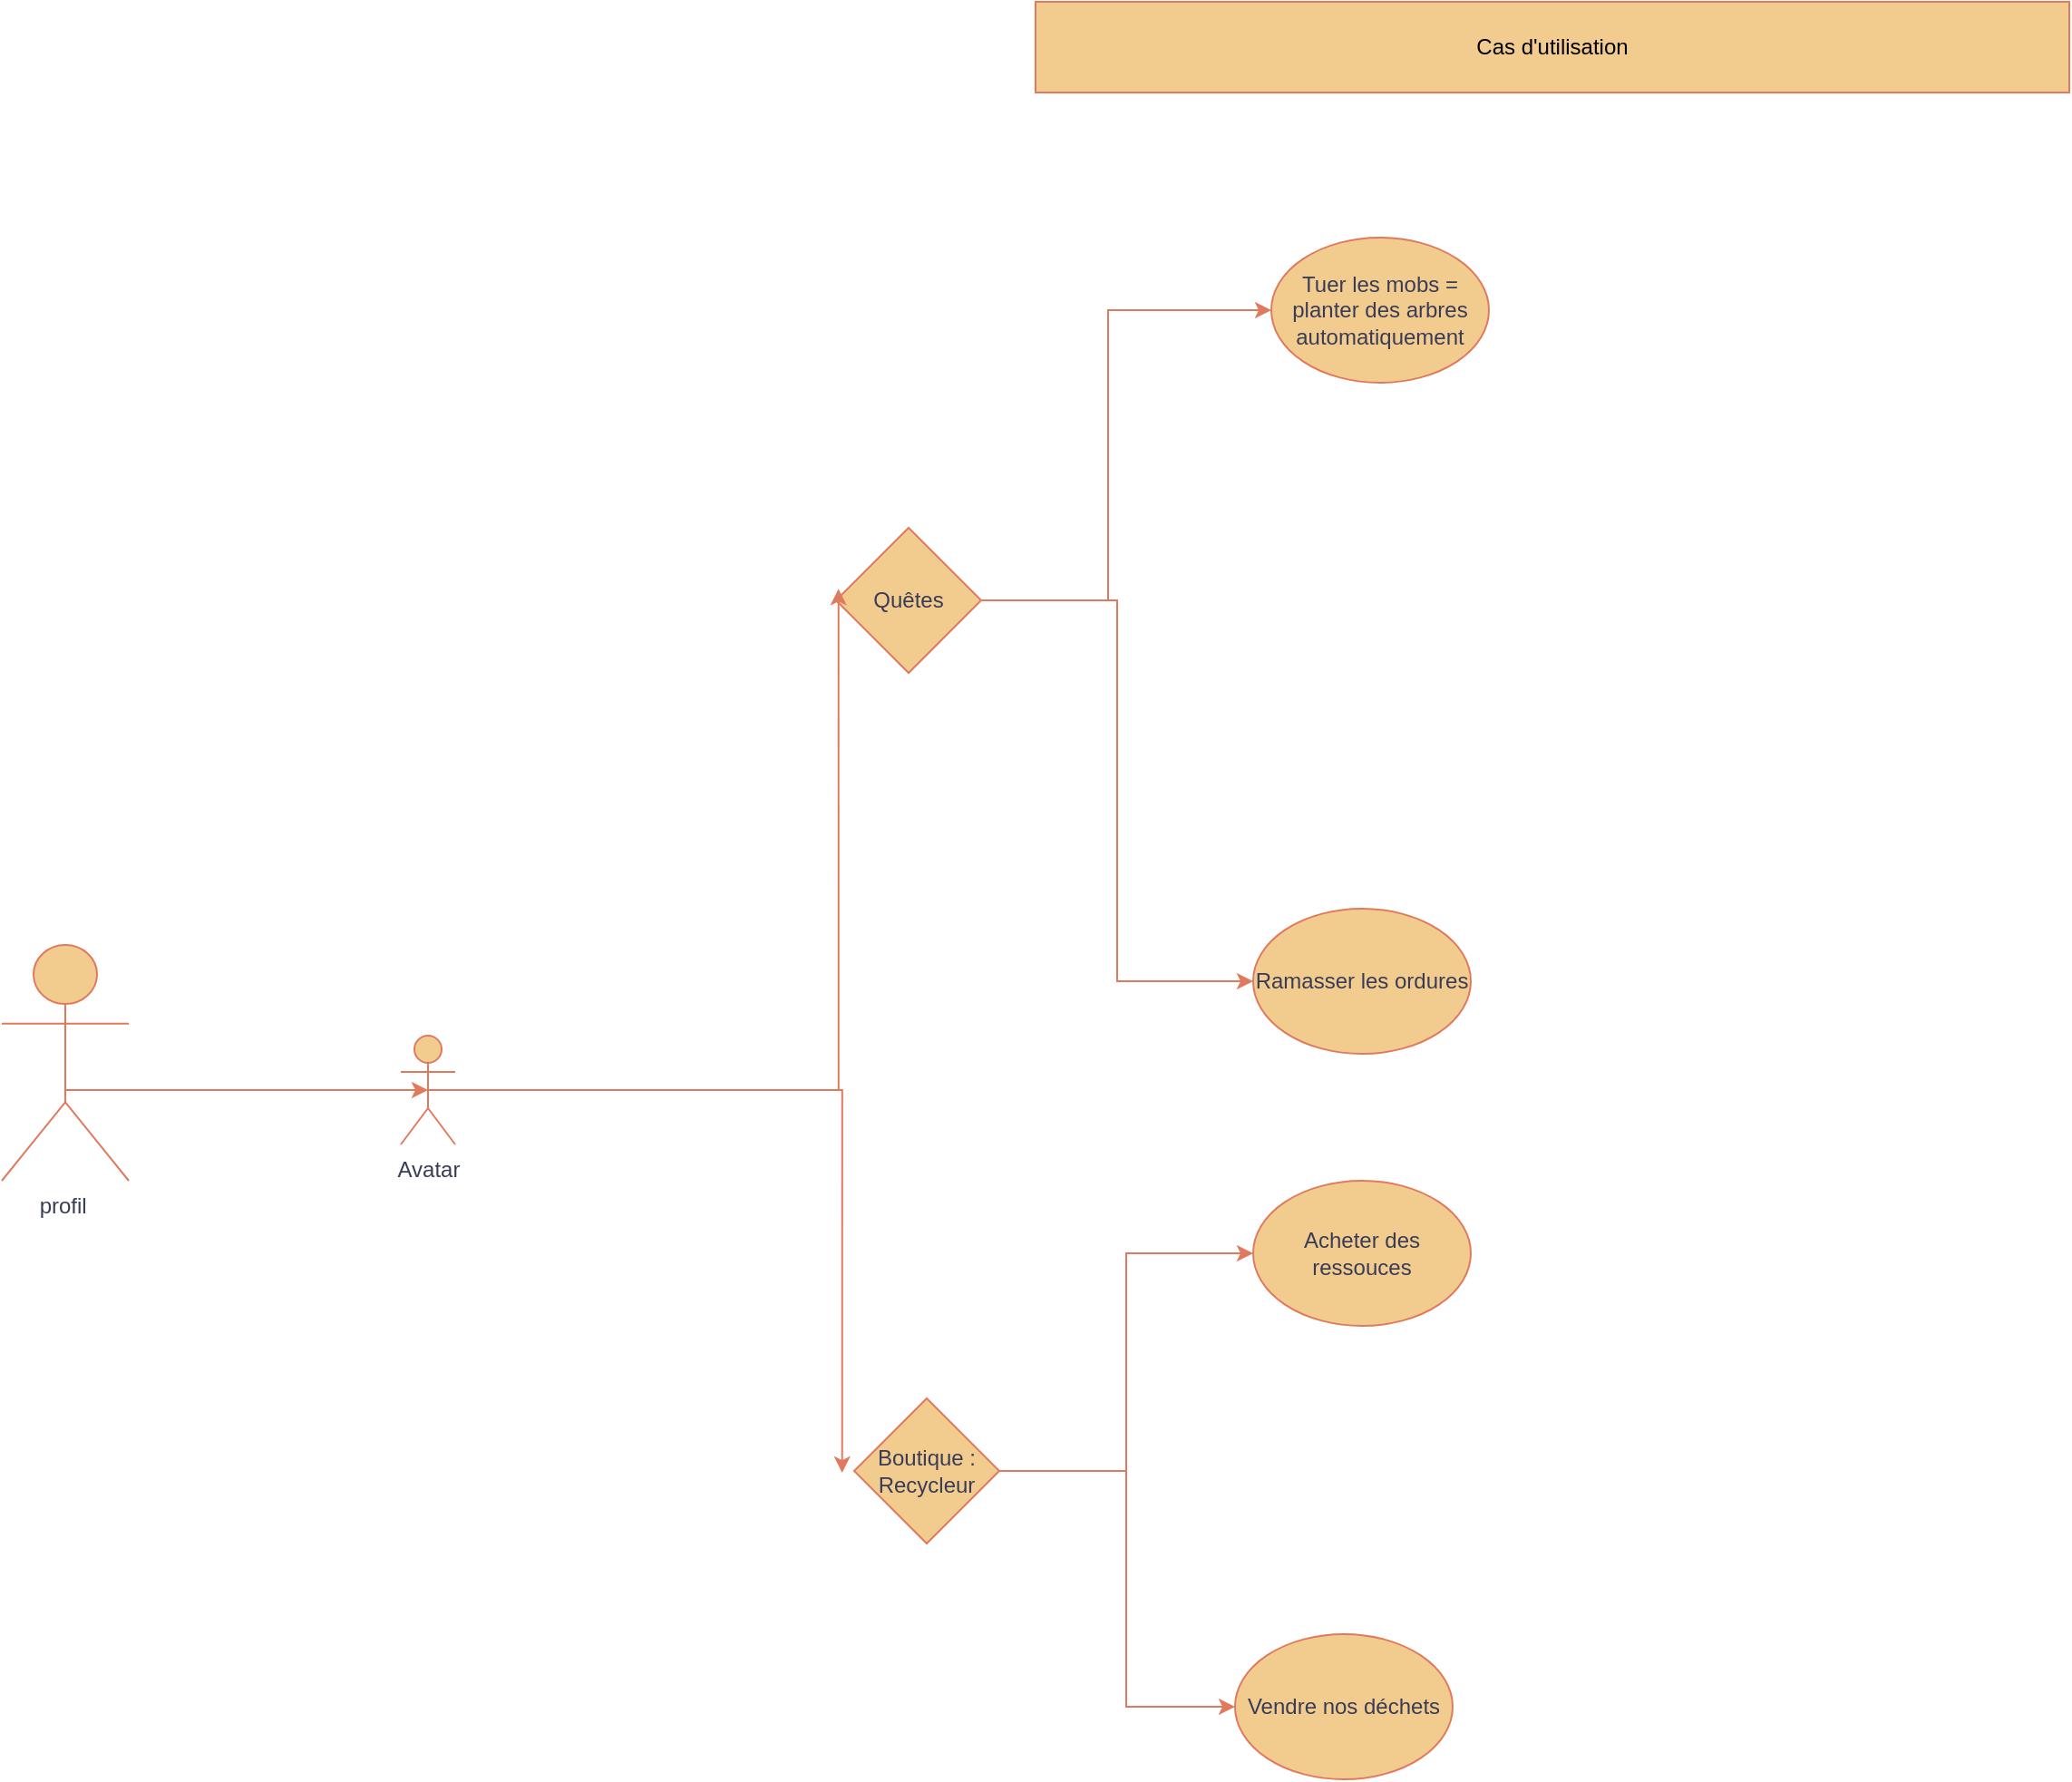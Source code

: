 <mxfile version="23.1.5" type="device">
  <diagram name="Page-1" id="zFqXtLuQ7Tt0EnDMxzap">
    <mxGraphModel dx="3854" dy="2573" grid="1" gridSize="10" guides="1" tooltips="1" connect="1" arrows="1" fold="1" page="1" pageScale="1" pageWidth="827" pageHeight="1169" math="0" shadow="0">
      <root>
        <mxCell id="0" />
        <mxCell id="1" parent="0" />
        <mxCell id="3gQm6MYvY7M0Ljeduy9k-3" value="Cas d&#39;utilisation" style="html=1;whiteSpace=wrap;strokeColor=#E07A5F;fillColor=#F2CC8F;" vertex="1" parent="1">
          <mxGeometry x="-270" y="-50" width="570" height="50" as="geometry" />
        </mxCell>
        <mxCell id="3gQm6MYvY7M0Ljeduy9k-40" style="edgeStyle=orthogonalEdgeStyle;rounded=0;orthogonalLoop=1;jettySize=auto;html=1;exitX=1;exitY=0.5;exitDx=0;exitDy=0;entryX=0;entryY=0.5;entryDx=0;entryDy=0;strokeColor=#E07A5F;fontColor=#393C56;fillColor=#F2CC8F;" edge="1" parent="1" source="3gQm6MYvY7M0Ljeduy9k-6" target="3gQm6MYvY7M0Ljeduy9k-31">
          <mxGeometry relative="1" as="geometry" />
        </mxCell>
        <mxCell id="3gQm6MYvY7M0Ljeduy9k-41" style="edgeStyle=orthogonalEdgeStyle;rounded=0;orthogonalLoop=1;jettySize=auto;html=1;exitX=1;exitY=0.5;exitDx=0;exitDy=0;entryX=0;entryY=0.5;entryDx=0;entryDy=0;strokeColor=#E07A5F;fontColor=#393C56;fillColor=#F2CC8F;" edge="1" parent="1" source="3gQm6MYvY7M0Ljeduy9k-6" target="3gQm6MYvY7M0Ljeduy9k-32">
          <mxGeometry relative="1" as="geometry">
            <Array as="points">
              <mxPoint x="-220" y="760" />
              <mxPoint x="-220" y="890" />
            </Array>
          </mxGeometry>
        </mxCell>
        <mxCell id="3gQm6MYvY7M0Ljeduy9k-6" value="Boutique : Recycleur" style="rhombus;whiteSpace=wrap;html=1;strokeColor=#E07A5F;fontColor=#393C56;fillColor=#F2CC8F;direction=east;rotation=0;" vertex="1" parent="1">
          <mxGeometry x="-370" y="720" width="80" height="80" as="geometry" />
        </mxCell>
        <mxCell id="3gQm6MYvY7M0Ljeduy9k-24" style="edgeStyle=orthogonalEdgeStyle;rounded=0;orthogonalLoop=1;jettySize=auto;html=1;exitX=1;exitY=0.5;exitDx=0;exitDy=0;entryX=0;entryY=0.5;entryDx=0;entryDy=0;strokeColor=#E07A5F;fontColor=#393C56;fillColor=#F2CC8F;" edge="1" parent="1" source="3gQm6MYvY7M0Ljeduy9k-7" target="3gQm6MYvY7M0Ljeduy9k-20">
          <mxGeometry relative="1" as="geometry">
            <Array as="points">
              <mxPoint x="-225" y="280" />
              <mxPoint x="-225" y="490" />
            </Array>
          </mxGeometry>
        </mxCell>
        <mxCell id="3gQm6MYvY7M0Ljeduy9k-36" style="edgeStyle=orthogonalEdgeStyle;rounded=0;orthogonalLoop=1;jettySize=auto;html=1;exitX=1;exitY=0.5;exitDx=0;exitDy=0;entryX=0;entryY=0.5;entryDx=0;entryDy=0;strokeColor=#E07A5F;fontColor=#393C56;fillColor=#F2CC8F;" edge="1" parent="1" source="3gQm6MYvY7M0Ljeduy9k-7" target="3gQm6MYvY7M0Ljeduy9k-19">
          <mxGeometry relative="1" as="geometry">
            <Array as="points">
              <mxPoint x="-230" y="280" />
              <mxPoint x="-230" y="120" />
            </Array>
          </mxGeometry>
        </mxCell>
        <mxCell id="3gQm6MYvY7M0Ljeduy9k-7" value="Quêtes" style="rhombus;whiteSpace=wrap;html=1;strokeColor=#E07A5F;fontColor=#393C56;fillColor=#F2CC8F;" vertex="1" parent="1">
          <mxGeometry x="-380" y="240" width="80" height="80" as="geometry" />
        </mxCell>
        <mxCell id="3gQm6MYvY7M0Ljeduy9k-13" value="profil&amp;nbsp;" style="shape=umlActor;verticalLabelPosition=bottom;verticalAlign=top;html=1;outlineConnect=0;strokeColor=#E07A5F;fontColor=#393C56;fillColor=#F2CC8F;direction=east;" vertex="1" parent="1">
          <mxGeometry x="-840" y="470" width="70" height="130" as="geometry" />
        </mxCell>
        <mxCell id="3gQm6MYvY7M0Ljeduy9k-16" value="Avatar" style="shape=umlActor;verticalLabelPosition=bottom;verticalAlign=top;html=1;outlineConnect=0;strokeColor=#E07A5F;fontColor=#393C56;fillColor=#F2CC8F;" vertex="1" parent="1">
          <mxGeometry x="-620" y="520" width="30" height="60" as="geometry" />
        </mxCell>
        <mxCell id="3gQm6MYvY7M0Ljeduy9k-19" value="Tuer les mobs = planter des arbres automatiquement" style="ellipse;whiteSpace=wrap;html=1;strokeColor=#E07A5F;fontColor=#393C56;fillColor=#F2CC8F;" vertex="1" parent="1">
          <mxGeometry x="-140" y="80" width="120" height="80" as="geometry" />
        </mxCell>
        <mxCell id="3gQm6MYvY7M0Ljeduy9k-20" value="Ramasser les ordures" style="ellipse;whiteSpace=wrap;html=1;strokeColor=#E07A5F;fontColor=#393C56;fillColor=#F2CC8F;" vertex="1" parent="1">
          <mxGeometry x="-150" y="450" width="120" height="80" as="geometry" />
        </mxCell>
        <mxCell id="3gQm6MYvY7M0Ljeduy9k-31" value="Acheter des ressouces" style="ellipse;whiteSpace=wrap;html=1;strokeColor=#E07A5F;fontColor=#393C56;fillColor=#F2CC8F;" vertex="1" parent="1">
          <mxGeometry x="-150" y="600" width="120" height="80" as="geometry" />
        </mxCell>
        <mxCell id="3gQm6MYvY7M0Ljeduy9k-32" value="Vendre nos déchets" style="ellipse;whiteSpace=wrap;html=1;strokeColor=#E07A5F;fontColor=#393C56;fillColor=#F2CC8F;" vertex="1" parent="1">
          <mxGeometry x="-160" y="850" width="120" height="80" as="geometry" />
        </mxCell>
        <mxCell id="3gQm6MYvY7M0Ljeduy9k-35" style="edgeStyle=orthogonalEdgeStyle;rounded=0;orthogonalLoop=1;jettySize=auto;html=1;exitX=0.5;exitY=0.5;exitDx=0;exitDy=0;exitPerimeter=0;entryX=0.5;entryY=0.5;entryDx=0;entryDy=0;entryPerimeter=0;strokeColor=#E07A5F;fontColor=#393C56;fillColor=#F2CC8F;" edge="1" parent="1" source="3gQm6MYvY7M0Ljeduy9k-13" target="3gQm6MYvY7M0Ljeduy9k-16">
          <mxGeometry relative="1" as="geometry">
            <Array as="points">
              <mxPoint x="-805" y="550" />
            </Array>
          </mxGeometry>
        </mxCell>
        <mxCell id="3gQm6MYvY7M0Ljeduy9k-38" style="edgeStyle=orthogonalEdgeStyle;rounded=0;orthogonalLoop=1;jettySize=auto;html=1;exitX=0.5;exitY=0.5;exitDx=0;exitDy=0;exitPerimeter=0;entryX=0.017;entryY=0.421;entryDx=0;entryDy=0;entryPerimeter=0;strokeColor=#E07A5F;fontColor=#393C56;fillColor=#F2CC8F;" edge="1" parent="1" source="3gQm6MYvY7M0Ljeduy9k-16" target="3gQm6MYvY7M0Ljeduy9k-7">
          <mxGeometry relative="1" as="geometry" />
        </mxCell>
        <mxCell id="3gQm6MYvY7M0Ljeduy9k-39" style="edgeStyle=orthogonalEdgeStyle;rounded=0;orthogonalLoop=1;jettySize=auto;html=1;exitX=0.5;exitY=0.5;exitDx=0;exitDy=0;exitPerimeter=0;entryX=-0.083;entryY=0.513;entryDx=0;entryDy=0;entryPerimeter=0;strokeColor=#E07A5F;fontColor=#393C56;fillColor=#F2CC8F;" edge="1" parent="1" source="3gQm6MYvY7M0Ljeduy9k-16" target="3gQm6MYvY7M0Ljeduy9k-6">
          <mxGeometry relative="1" as="geometry" />
        </mxCell>
      </root>
    </mxGraphModel>
  </diagram>
</mxfile>
